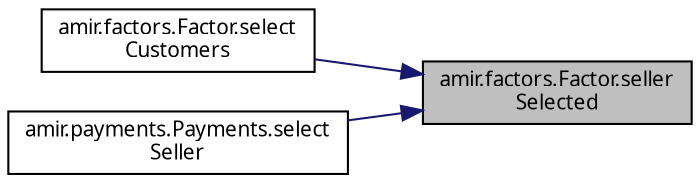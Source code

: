 digraph "amir.factors.Factor.sellerSelected"
{
 // LATEX_PDF_SIZE
  edge [fontname="FreeSans.ttf",fontsize="10",labelfontname="FreeSans.ttf",labelfontsize="10"];
  node [fontname="FreeSans.ttf",fontsize="10",shape=record];
  rankdir="RL";
  Node1 [label="amir.factors.Factor.seller\lSelected",height=0.2,width=0.4,color="black", fillcolor="grey75", style="filled", fontcolor="black",tooltip=" "];
  Node1 -> Node2 [dir="back",color="midnightblue",fontsize="10",style="solid",fontname="FreeSans.ttf"];
  Node2 [label="amir.factors.Factor.select\lCustomers",height=0.2,width=0.4,color="black", fillcolor="white", style="filled",URL="$classamir_1_1factors_1_1_factor.html#a6f94c00febf7979c51281b9af5911db0",tooltip=" "];
  Node1 -> Node3 [dir="back",color="midnightblue",fontsize="10",style="solid",fontname="FreeSans.ttf"];
  Node3 [label="amir.payments.Payments.select\lSeller",height=0.2,width=0.4,color="black", fillcolor="white", style="filled",URL="$classamir_1_1payments_1_1_payments.html#ad79b65af718427090c31fb06e3905b3b",tooltip=" "];
}
